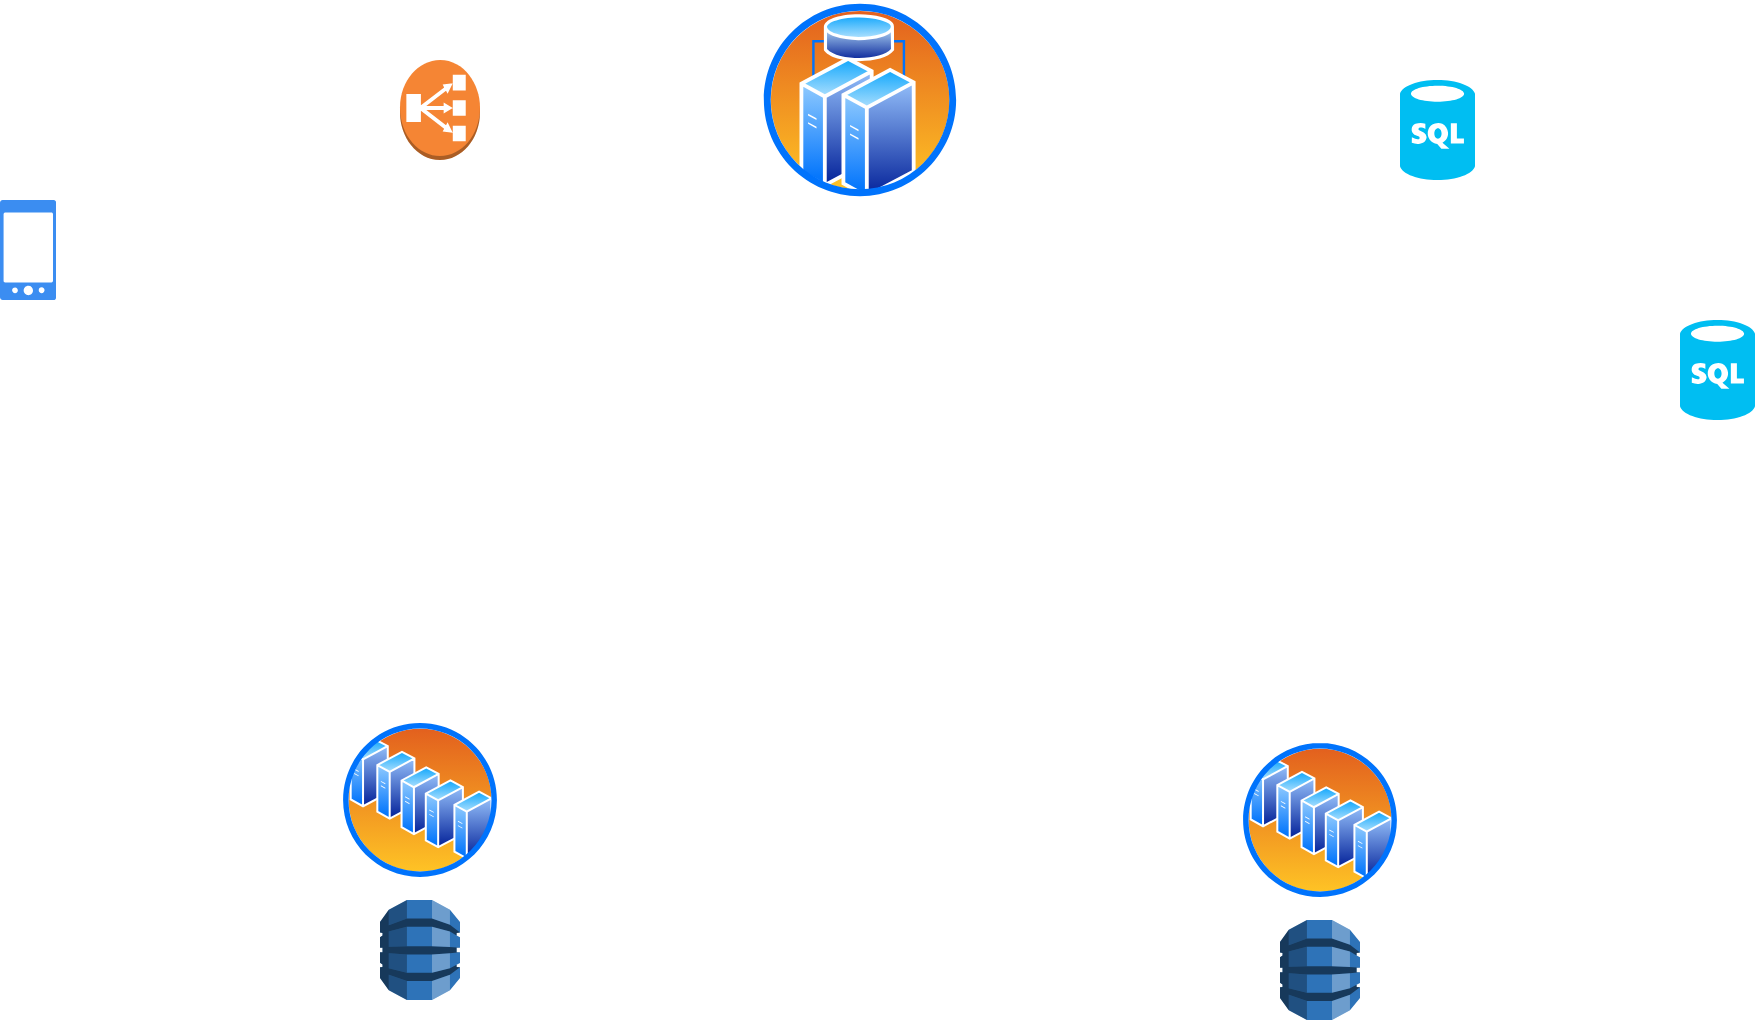 <mxfile version="24.4.0" type="github">
  <diagram id="WI9T0HZ2pTsCkuznbFz-" name="Page-1">
    <mxGraphModel dx="1674" dy="732" grid="1" gridSize="10" guides="1" tooltips="1" connect="1" arrows="1" fold="1" page="1" pageScale="1" pageWidth="1169" pageHeight="827" math="0" shadow="0">
      <root>
        <mxCell id="0" />
        <mxCell id="1" parent="0" />
        <mxCell id="mWvACV2Av4pXhnoPw0YO-1" value="" style="sketch=0;html=1;aspect=fixed;strokeColor=none;shadow=0;fillColor=#3B8DF1;verticalAlign=top;labelPosition=center;verticalLabelPosition=bottom;shape=mxgraph.gcp2.phone_android" vertex="1" parent="1">
          <mxGeometry x="90" y="120" width="28" height="50" as="geometry" />
        </mxCell>
        <mxCell id="mWvACV2Av4pXhnoPw0YO-3" value="" style="outlineConnect=0;dashed=0;verticalLabelPosition=bottom;verticalAlign=top;align=center;html=1;shape=mxgraph.aws3.classic_load_balancer;fillColor=#F58534;gradientColor=none;" vertex="1" parent="1">
          <mxGeometry x="290" y="50" width="40" height="50" as="geometry" />
        </mxCell>
        <mxCell id="mWvACV2Av4pXhnoPw0YO-5" value="" style="group" vertex="1" connectable="0" parent="1">
          <mxGeometry x="260" y="380" width="80" height="140" as="geometry" />
        </mxCell>
        <mxCell id="mWvACV2Av4pXhnoPw0YO-2" value="" style="image;aspect=fixed;perimeter=ellipsePerimeter;html=1;align=center;shadow=0;dashed=0;spacingTop=3;image=img/lib/active_directory/server_farm.svg;" vertex="1" parent="mWvACV2Av4pXhnoPw0YO-5">
          <mxGeometry width="80" height="80" as="geometry" />
        </mxCell>
        <mxCell id="mWvACV2Av4pXhnoPw0YO-4" value="" style="outlineConnect=0;dashed=0;verticalLabelPosition=bottom;verticalAlign=top;align=center;html=1;shape=mxgraph.aws3.dynamo_db;fillColor=#2E73B8;gradientColor=none;" vertex="1" parent="mWvACV2Av4pXhnoPw0YO-5">
          <mxGeometry x="20" y="90" width="40" height="50" as="geometry" />
        </mxCell>
        <mxCell id="mWvACV2Av4pXhnoPw0YO-6" value="" style="image;aspect=fixed;perimeter=ellipsePerimeter;html=1;align=center;shadow=0;dashed=0;spacingTop=3;image=img/lib/active_directory/cluster_server.svg;" vertex="1" parent="1">
          <mxGeometry x="470" y="20" width="100" height="100" as="geometry" />
        </mxCell>
        <mxCell id="mWvACV2Av4pXhnoPw0YO-7" value="" style="group" vertex="1" connectable="0" parent="1">
          <mxGeometry x="710" y="390" width="80" height="140" as="geometry" />
        </mxCell>
        <mxCell id="mWvACV2Av4pXhnoPw0YO-8" value="" style="image;aspect=fixed;perimeter=ellipsePerimeter;html=1;align=center;shadow=0;dashed=0;spacingTop=3;image=img/lib/active_directory/server_farm.svg;" vertex="1" parent="mWvACV2Av4pXhnoPw0YO-7">
          <mxGeometry width="80" height="80" as="geometry" />
        </mxCell>
        <mxCell id="mWvACV2Av4pXhnoPw0YO-9" value="" style="outlineConnect=0;dashed=0;verticalLabelPosition=bottom;verticalAlign=top;align=center;html=1;shape=mxgraph.aws3.dynamo_db;fillColor=#2E73B8;gradientColor=none;" vertex="1" parent="mWvACV2Av4pXhnoPw0YO-7">
          <mxGeometry x="20" y="90" width="40" height="50" as="geometry" />
        </mxCell>
        <mxCell id="mWvACV2Av4pXhnoPw0YO-10" value="" style="verticalLabelPosition=bottom;html=1;verticalAlign=top;align=center;strokeColor=none;fillColor=#00BEF2;shape=mxgraph.azure.sql_database;" vertex="1" parent="1">
          <mxGeometry x="790" y="60" width="37.5" height="50" as="geometry" />
        </mxCell>
        <mxCell id="mWvACV2Av4pXhnoPw0YO-11" value="" style="verticalLabelPosition=bottom;html=1;verticalAlign=top;align=center;strokeColor=none;fillColor=#00BEF2;shape=mxgraph.azure.sql_database;" vertex="1" parent="1">
          <mxGeometry x="930" y="180" width="37.5" height="50" as="geometry" />
        </mxCell>
      </root>
    </mxGraphModel>
  </diagram>
</mxfile>
